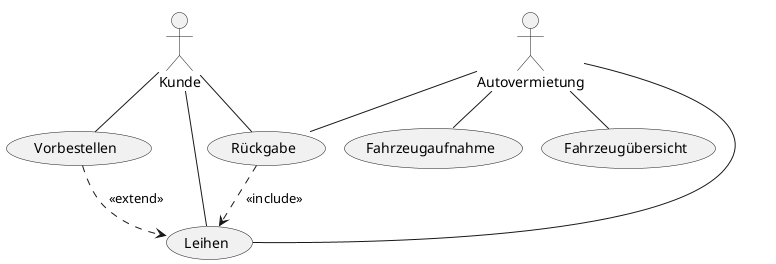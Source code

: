 @startuml
!pragma layout smetana




:Kunde:
:Autovermietung: as AV



(Fahrzeugaufnahme) as (FA)
(Fahrzeugübersicht) as (FÜ)
(Vorbestellen)
(Leihen)
(Rückgabe)



AV--FA
AV--FÜ
Kunde--Vorbestellen
Kunde--Leihen
Kunde--Rückgabe
AV--Leihen
AV--Rückgabe



(Rückgabe)..>Leihen : <<include>>
(Vorbestellen)..>Leihen : <<extend>>



@endumlto
@startuml



:Kunde:
:Autovermietung: as AV
:Premiumkunde: as PK



(Fahrzeugaufnahme) as (FA)
(Fahrzeugübersicht) as (FÜ)
(Vorbestellen)
(Leihen)
(Rückgabe)
(Nachtschalter)
(Tanken)



AV--FA
AV--FÜ
Kunde---Vorbestellen
Kunde--Leihen
Kunde---Rückgabe
Kunde--Tanken
AV---Leihen
AV---Rückgabe
PK--Nachtschalter



(Rückgabe)-->Leihen : <<include>>
(Vorbestellen)-->Leihen : <<extend>>
(Nachtschalter)-|>Rückgabe : <<inherit>>
PK-|>Kunde: <<inherit>>
Tanken-->(Rückgabe) : <<include>>




@endumlto